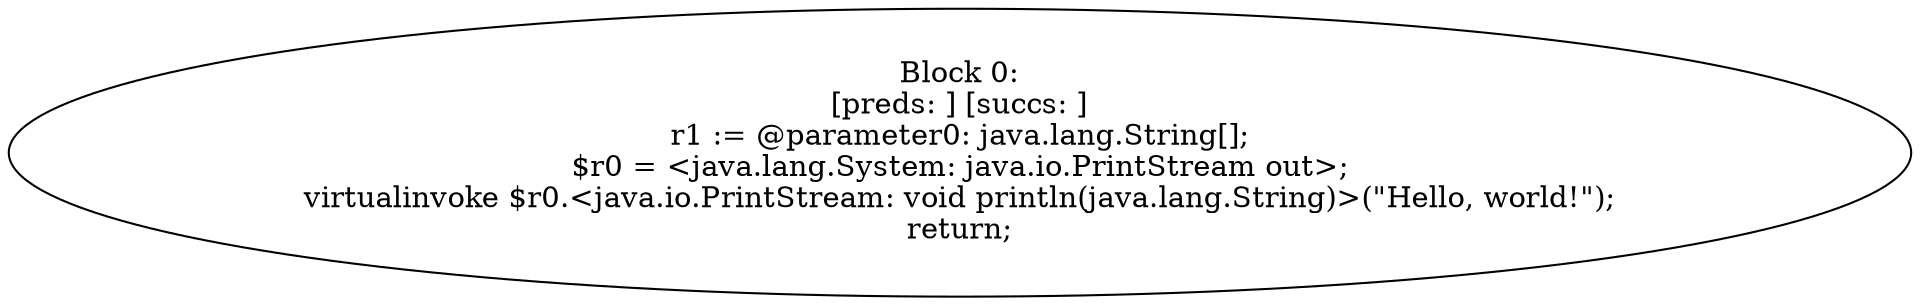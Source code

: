 digraph "unitGraph" {
    "Block 0:
[preds: ] [succs: ]
r1 := @parameter0: java.lang.String[];
$r0 = <java.lang.System: java.io.PrintStream out>;
virtualinvoke $r0.<java.io.PrintStream: void println(java.lang.String)>(\"Hello, world!\");
return;
"
}
